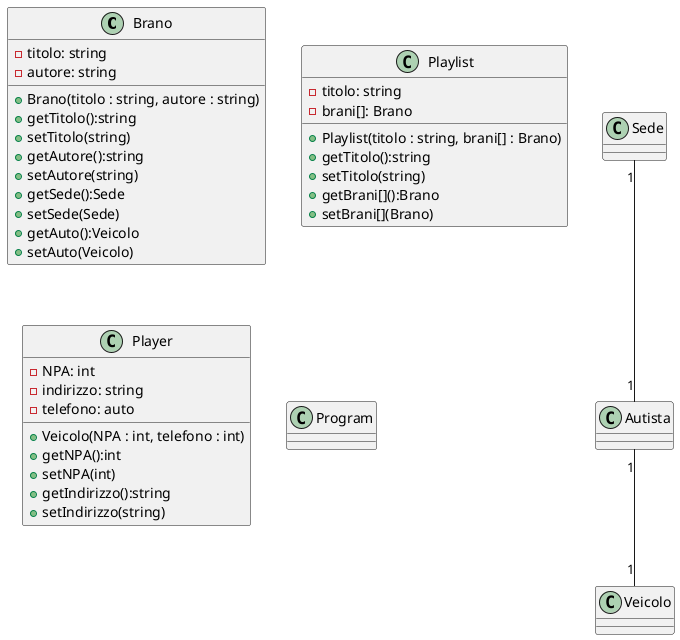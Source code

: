 @startuml
class Brano {
 -titolo: string
 -autore: string
 +Brano(titolo : string, autore : string)
 +getTitolo():string
 +setTitolo(string)
 +getAutore():string
 +setAutore(string)
 +getSede():Sede
 +setSede(Sede)
 +getAuto():Veicolo
 +setAuto(Veicolo)
}
class Playlist {
 -titolo: string
 -brani[]: Brano
 +Playlist(titolo : string, brani[] : Brano)
 +getTitolo():string
 +setTitolo(string)
 +getBrani[]():Brano
 +setBrani[](Brano)
}
class Player {
 -NPA: int
 -indirizzo: string
 -telefono: auto
 +Veicolo(NPA : int, telefono : int)
 +getNPA():int
 +setNPA(int)
 +getIndirizzo():string
 +setIndirizzo(string)
}

class Program {
}
Autista "1"--"1" Veicolo
Sede "1"--"1" Autista





@enduml